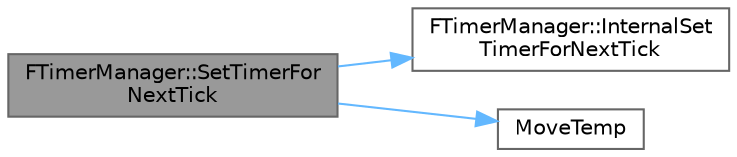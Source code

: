 digraph "FTimerManager::SetTimerForNextTick"
{
 // INTERACTIVE_SVG=YES
 // LATEX_PDF_SIZE
  bgcolor="transparent";
  edge [fontname=Helvetica,fontsize=10,labelfontname=Helvetica,labelfontsize=10];
  node [fontname=Helvetica,fontsize=10,shape=box,height=0.2,width=0.4];
  rankdir="LR";
  Node1 [id="Node000001",label="FTimerManager::SetTimerFor\lNextTick",height=0.2,width=0.4,color="gray40", fillcolor="grey60", style="filled", fontcolor="black",tooltip="Version that takes a TFunction."];
  Node1 -> Node2 [id="edge1_Node000001_Node000002",color="steelblue1",style="solid",tooltip=" "];
  Node2 [id="Node000002",label="FTimerManager::InternalSet\lTimerForNextTick",height=0.2,width=0.4,color="grey40", fillcolor="white", style="filled",URL="$d7/dea/classFTimerManager.html#ac8a292414fc8a649a1245b065a40b720",tooltip=" "];
  Node1 -> Node3 [id="edge2_Node000001_Node000003",color="steelblue1",style="solid",tooltip=" "];
  Node3 [id="Node000003",label="MoveTemp",height=0.2,width=0.4,color="grey40", fillcolor="white", style="filled",URL="$d4/d24/UnrealTemplate_8h.html#ad5e6c049aeb9c9115fec514ba581dbb6",tooltip="MoveTemp will cast a reference to an rvalue reference."];
}
